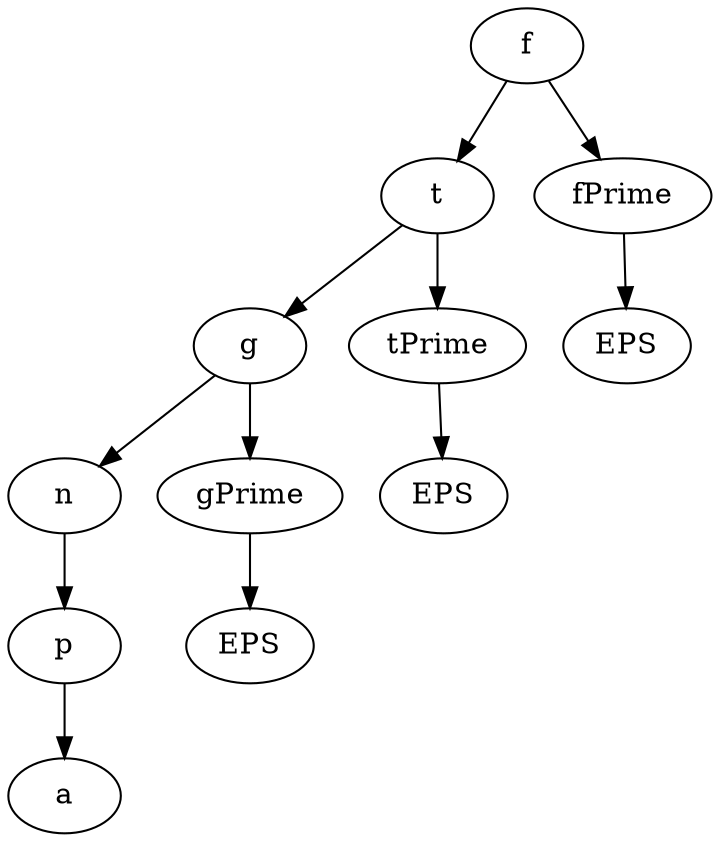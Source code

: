 digraph {
	0 [label="f"]
	0 -> 1
	0 -> 2
	1 [label="t"]
	1 -> 3
	1 -> 4
	2 [label="fPrime"]
	2 -> 5
	3 [label="g"]
	3 -> 6
	3 -> 7
	4 [label="tPrime"]
	4 -> 8
	5 [label="EPS"]
	6 [label="n"]
	6 -> 9
	7 [label="gPrime"]
	7 -> 10
	8 [label="EPS"]
	9 [label="p"]
	9 -> 11
	10 [label="EPS"]
	11 [label="a"]
}